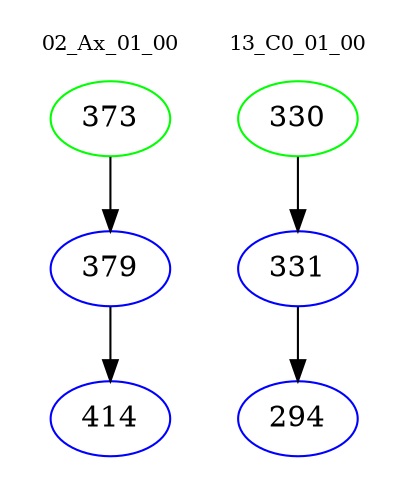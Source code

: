 digraph{
subgraph cluster_0 {
color = white
label = "02_Ax_01_00";
fontsize=10;
T0_373 [label="373", color="green"]
T0_373 -> T0_379 [color="black"]
T0_379 [label="379", color="blue"]
T0_379 -> T0_414 [color="black"]
T0_414 [label="414", color="blue"]
}
subgraph cluster_1 {
color = white
label = "13_C0_01_00";
fontsize=10;
T1_330 [label="330", color="green"]
T1_330 -> T1_331 [color="black"]
T1_331 [label="331", color="blue"]
T1_331 -> T1_294 [color="black"]
T1_294 [label="294", color="blue"]
}
}
